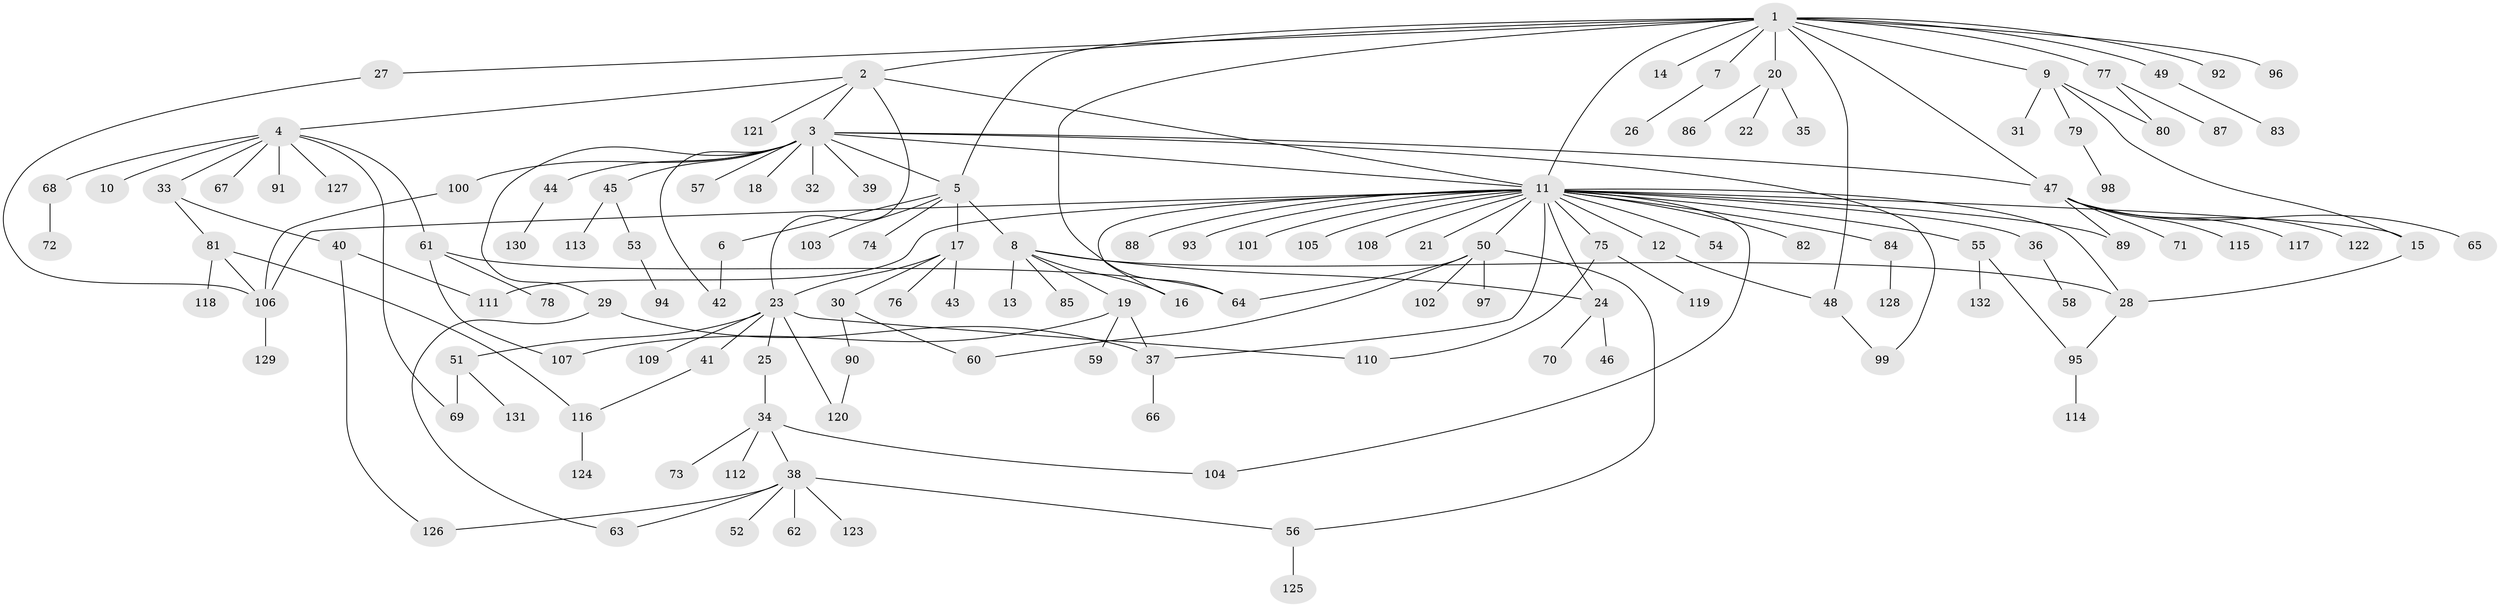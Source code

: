 // Generated by graph-tools (version 1.1) at 2025/35/03/09/25 02:35:26]
// undirected, 132 vertices, 165 edges
graph export_dot {
graph [start="1"]
  node [color=gray90,style=filled];
  1;
  2;
  3;
  4;
  5;
  6;
  7;
  8;
  9;
  10;
  11;
  12;
  13;
  14;
  15;
  16;
  17;
  18;
  19;
  20;
  21;
  22;
  23;
  24;
  25;
  26;
  27;
  28;
  29;
  30;
  31;
  32;
  33;
  34;
  35;
  36;
  37;
  38;
  39;
  40;
  41;
  42;
  43;
  44;
  45;
  46;
  47;
  48;
  49;
  50;
  51;
  52;
  53;
  54;
  55;
  56;
  57;
  58;
  59;
  60;
  61;
  62;
  63;
  64;
  65;
  66;
  67;
  68;
  69;
  70;
  71;
  72;
  73;
  74;
  75;
  76;
  77;
  78;
  79;
  80;
  81;
  82;
  83;
  84;
  85;
  86;
  87;
  88;
  89;
  90;
  91;
  92;
  93;
  94;
  95;
  96;
  97;
  98;
  99;
  100;
  101;
  102;
  103;
  104;
  105;
  106;
  107;
  108;
  109;
  110;
  111;
  112;
  113;
  114;
  115;
  116;
  117;
  118;
  119;
  120;
  121;
  122;
  123;
  124;
  125;
  126;
  127;
  128;
  129;
  130;
  131;
  132;
  1 -- 2;
  1 -- 5;
  1 -- 7;
  1 -- 9;
  1 -- 11;
  1 -- 14;
  1 -- 20;
  1 -- 27;
  1 -- 47;
  1 -- 48;
  1 -- 49;
  1 -- 64;
  1 -- 77;
  1 -- 92;
  1 -- 96;
  2 -- 3;
  2 -- 4;
  2 -- 11;
  2 -- 23;
  2 -- 121;
  3 -- 5;
  3 -- 11;
  3 -- 18;
  3 -- 29;
  3 -- 32;
  3 -- 39;
  3 -- 42;
  3 -- 44;
  3 -- 45;
  3 -- 47;
  3 -- 57;
  3 -- 99;
  3 -- 100;
  4 -- 10;
  4 -- 33;
  4 -- 61;
  4 -- 67;
  4 -- 68;
  4 -- 69;
  4 -- 91;
  4 -- 127;
  5 -- 6;
  5 -- 8;
  5 -- 17;
  5 -- 74;
  5 -- 103;
  6 -- 42;
  7 -- 26;
  8 -- 13;
  8 -- 16;
  8 -- 19;
  8 -- 24;
  8 -- 28;
  8 -- 85;
  9 -- 15;
  9 -- 31;
  9 -- 79;
  9 -- 80;
  11 -- 12;
  11 -- 15;
  11 -- 16;
  11 -- 21;
  11 -- 24;
  11 -- 28;
  11 -- 36;
  11 -- 37;
  11 -- 50;
  11 -- 54;
  11 -- 55;
  11 -- 75;
  11 -- 82;
  11 -- 84;
  11 -- 88;
  11 -- 89;
  11 -- 93;
  11 -- 101;
  11 -- 104;
  11 -- 105;
  11 -- 106;
  11 -- 108;
  11 -- 111;
  12 -- 48;
  15 -- 28;
  17 -- 23;
  17 -- 30;
  17 -- 43;
  17 -- 76;
  19 -- 37;
  19 -- 59;
  19 -- 107;
  20 -- 22;
  20 -- 35;
  20 -- 86;
  23 -- 25;
  23 -- 41;
  23 -- 51;
  23 -- 109;
  23 -- 110;
  23 -- 120;
  24 -- 46;
  24 -- 70;
  25 -- 34;
  27 -- 106;
  28 -- 95;
  29 -- 37;
  29 -- 63;
  30 -- 60;
  30 -- 90;
  33 -- 40;
  33 -- 81;
  34 -- 38;
  34 -- 73;
  34 -- 104;
  34 -- 112;
  36 -- 58;
  37 -- 66;
  38 -- 52;
  38 -- 56;
  38 -- 62;
  38 -- 63;
  38 -- 123;
  38 -- 126;
  40 -- 111;
  40 -- 126;
  41 -- 116;
  44 -- 130;
  45 -- 53;
  45 -- 113;
  47 -- 65;
  47 -- 71;
  47 -- 89;
  47 -- 115;
  47 -- 117;
  47 -- 122;
  48 -- 99;
  49 -- 83;
  50 -- 56;
  50 -- 60;
  50 -- 64;
  50 -- 97;
  50 -- 102;
  51 -- 69;
  51 -- 131;
  53 -- 94;
  55 -- 95;
  55 -- 132;
  56 -- 125;
  61 -- 64;
  61 -- 78;
  61 -- 107;
  68 -- 72;
  75 -- 110;
  75 -- 119;
  77 -- 80;
  77 -- 87;
  79 -- 98;
  81 -- 106;
  81 -- 116;
  81 -- 118;
  84 -- 128;
  90 -- 120;
  95 -- 114;
  100 -- 106;
  106 -- 129;
  116 -- 124;
}
